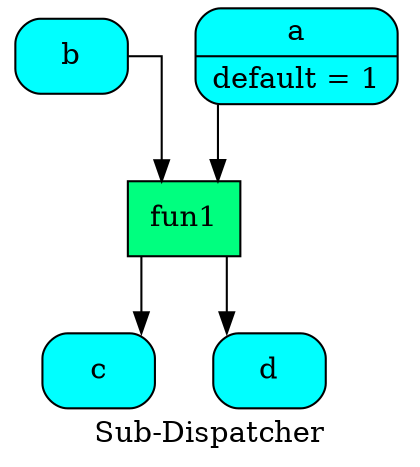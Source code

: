 digraph "Sub-Dispatcher" {
	graph [ratio=1]
	node [style=filled]
	splines = ortho
	label = "Sub-Dispatcher"
		"Sub-Dispatcher_-427784935824896063" [label="{ b  }" fillcolor=cyan shape=Mrecord]
		"Sub-Dispatcher_-3574468403947108869" [label="{ a | default = 1 }" fillcolor=cyan shape=Mrecord]
		"Sub-Dispatcher_3788701081272013541" [label="{ fun1  }" fillcolor=springgreen shape=record]
		"Sub-Dispatcher_5626300579074633926" [label="{ c  }" fillcolor=cyan shape=Mrecord]
		"Sub-Dispatcher_-6866225254170713515" [label="{ d  }" fillcolor=cyan shape=Mrecord]
			"Sub-Dispatcher_-427784935824896063" -> "Sub-Dispatcher_3788701081272013541"
			"Sub-Dispatcher_-3574468403947108869" -> "Sub-Dispatcher_3788701081272013541"
			"Sub-Dispatcher_3788701081272013541" -> "Sub-Dispatcher_-6866225254170713515"
			"Sub-Dispatcher_3788701081272013541" -> "Sub-Dispatcher_5626300579074633926"
}